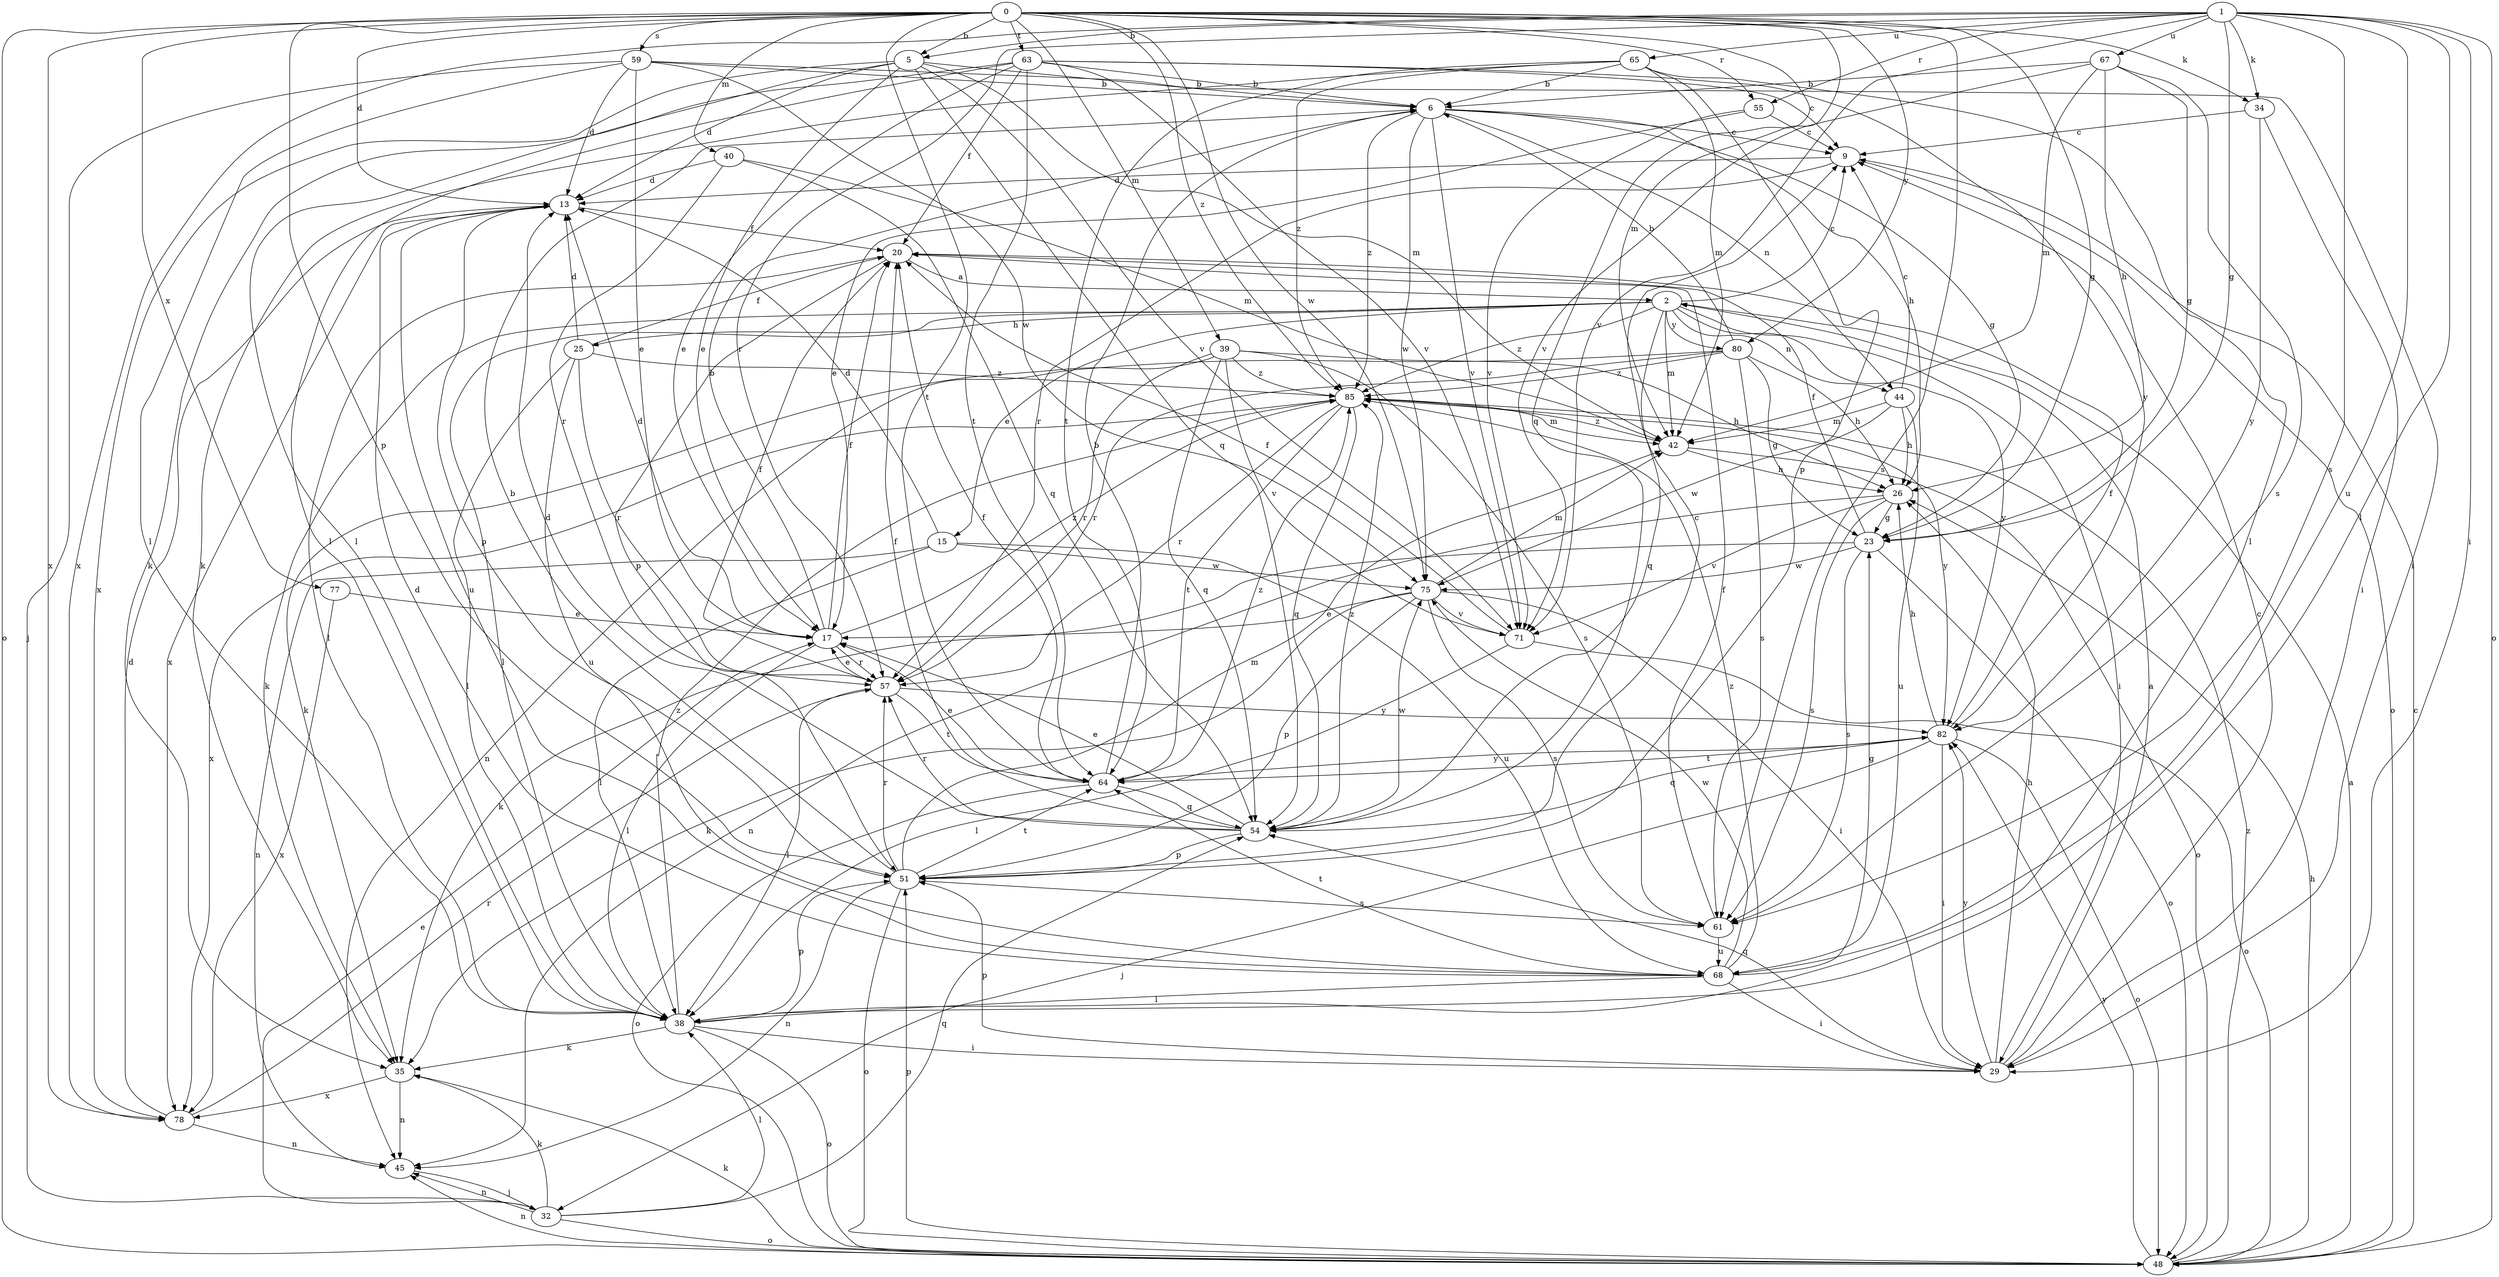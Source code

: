 strict digraph  {
0;
1;
2;
5;
6;
9;
13;
15;
17;
20;
23;
25;
26;
29;
32;
34;
35;
38;
39;
40;
42;
44;
45;
48;
51;
54;
55;
57;
59;
61;
63;
64;
65;
67;
68;
71;
75;
77;
78;
80;
82;
85;
0 -> 5  [label=b];
0 -> 13  [label=d];
0 -> 23  [label=g];
0 -> 34  [label=k];
0 -> 39  [label=m];
0 -> 40  [label=m];
0 -> 42  [label=m];
0 -> 48  [label=o];
0 -> 51  [label=p];
0 -> 54  [label=q];
0 -> 55  [label=r];
0 -> 59  [label=s];
0 -> 61  [label=s];
0 -> 63  [label=t];
0 -> 64  [label=t];
0 -> 75  [label=w];
0 -> 77  [label=x];
0 -> 78  [label=x];
0 -> 80  [label=y];
0 -> 85  [label=z];
1 -> 5  [label=b];
1 -> 23  [label=g];
1 -> 29  [label=i];
1 -> 34  [label=k];
1 -> 38  [label=l];
1 -> 48  [label=o];
1 -> 55  [label=r];
1 -> 57  [label=r];
1 -> 61  [label=s];
1 -> 65  [label=u];
1 -> 67  [label=u];
1 -> 68  [label=u];
1 -> 71  [label=v];
1 -> 78  [label=x];
2 -> 9  [label=c];
2 -> 15  [label=e];
2 -> 25  [label=h];
2 -> 29  [label=i];
2 -> 35  [label=k];
2 -> 38  [label=l];
2 -> 42  [label=m];
2 -> 44  [label=n];
2 -> 54  [label=q];
2 -> 80  [label=y];
2 -> 82  [label=y];
2 -> 85  [label=z];
5 -> 6  [label=b];
5 -> 13  [label=d];
5 -> 17  [label=e];
5 -> 38  [label=l];
5 -> 42  [label=m];
5 -> 54  [label=q];
5 -> 71  [label=v];
5 -> 78  [label=x];
6 -> 9  [label=c];
6 -> 23  [label=g];
6 -> 26  [label=h];
6 -> 44  [label=n];
6 -> 71  [label=v];
6 -> 75  [label=w];
6 -> 85  [label=z];
9 -> 13  [label=d];
9 -> 48  [label=o];
9 -> 57  [label=r];
13 -> 20  [label=f];
13 -> 51  [label=p];
13 -> 68  [label=u];
13 -> 78  [label=x];
15 -> 13  [label=d];
15 -> 38  [label=l];
15 -> 45  [label=n];
15 -> 68  [label=u];
15 -> 75  [label=w];
17 -> 6  [label=b];
17 -> 13  [label=d];
17 -> 20  [label=f];
17 -> 38  [label=l];
17 -> 57  [label=r];
17 -> 85  [label=z];
20 -> 2  [label=a];
20 -> 38  [label=l];
20 -> 51  [label=p];
23 -> 20  [label=f];
23 -> 35  [label=k];
23 -> 48  [label=o];
23 -> 61  [label=s];
23 -> 75  [label=w];
25 -> 13  [label=d];
25 -> 20  [label=f];
25 -> 38  [label=l];
25 -> 57  [label=r];
25 -> 68  [label=u];
25 -> 85  [label=z];
26 -> 23  [label=g];
26 -> 45  [label=n];
26 -> 61  [label=s];
26 -> 71  [label=v];
29 -> 2  [label=a];
29 -> 9  [label=c];
29 -> 26  [label=h];
29 -> 51  [label=p];
29 -> 54  [label=q];
29 -> 82  [label=y];
32 -> 17  [label=e];
32 -> 35  [label=k];
32 -> 38  [label=l];
32 -> 45  [label=n];
32 -> 48  [label=o];
32 -> 54  [label=q];
34 -> 9  [label=c];
34 -> 29  [label=i];
34 -> 82  [label=y];
35 -> 45  [label=n];
35 -> 78  [label=x];
38 -> 29  [label=i];
38 -> 35  [label=k];
38 -> 48  [label=o];
38 -> 51  [label=p];
38 -> 85  [label=z];
39 -> 26  [label=h];
39 -> 35  [label=k];
39 -> 54  [label=q];
39 -> 57  [label=r];
39 -> 61  [label=s];
39 -> 71  [label=v];
39 -> 85  [label=z];
40 -> 13  [label=d];
40 -> 42  [label=m];
40 -> 54  [label=q];
40 -> 57  [label=r];
42 -> 26  [label=h];
42 -> 48  [label=o];
42 -> 85  [label=z];
44 -> 9  [label=c];
44 -> 26  [label=h];
44 -> 42  [label=m];
44 -> 68  [label=u];
44 -> 75  [label=w];
45 -> 32  [label=j];
48 -> 2  [label=a];
48 -> 9  [label=c];
48 -> 26  [label=h];
48 -> 35  [label=k];
48 -> 45  [label=n];
48 -> 51  [label=p];
48 -> 82  [label=y];
48 -> 85  [label=z];
51 -> 6  [label=b];
51 -> 9  [label=c];
51 -> 42  [label=m];
51 -> 45  [label=n];
51 -> 48  [label=o];
51 -> 57  [label=r];
51 -> 61  [label=s];
51 -> 64  [label=t];
54 -> 13  [label=d];
54 -> 17  [label=e];
54 -> 20  [label=f];
54 -> 51  [label=p];
54 -> 57  [label=r];
54 -> 75  [label=w];
54 -> 85  [label=z];
55 -> 9  [label=c];
55 -> 17  [label=e];
55 -> 71  [label=v];
57 -> 17  [label=e];
57 -> 20  [label=f];
57 -> 38  [label=l];
57 -> 64  [label=t];
57 -> 82  [label=y];
59 -> 6  [label=b];
59 -> 13  [label=d];
59 -> 17  [label=e];
59 -> 29  [label=i];
59 -> 32  [label=j];
59 -> 38  [label=l];
59 -> 75  [label=w];
61 -> 20  [label=f];
61 -> 68  [label=u];
63 -> 6  [label=b];
63 -> 9  [label=c];
63 -> 17  [label=e];
63 -> 20  [label=f];
63 -> 35  [label=k];
63 -> 38  [label=l];
63 -> 64  [label=t];
63 -> 71  [label=v];
63 -> 82  [label=y];
64 -> 6  [label=b];
64 -> 17  [label=e];
64 -> 20  [label=f];
64 -> 48  [label=o];
64 -> 54  [label=q];
64 -> 82  [label=y];
64 -> 85  [label=z];
65 -> 6  [label=b];
65 -> 35  [label=k];
65 -> 38  [label=l];
65 -> 42  [label=m];
65 -> 51  [label=p];
65 -> 64  [label=t];
65 -> 85  [label=z];
67 -> 6  [label=b];
67 -> 23  [label=g];
67 -> 26  [label=h];
67 -> 42  [label=m];
67 -> 61  [label=s];
67 -> 71  [label=v];
68 -> 13  [label=d];
68 -> 23  [label=g];
68 -> 29  [label=i];
68 -> 38  [label=l];
68 -> 64  [label=t];
68 -> 75  [label=w];
68 -> 85  [label=z];
71 -> 20  [label=f];
71 -> 38  [label=l];
71 -> 48  [label=o];
75 -> 17  [label=e];
75 -> 29  [label=i];
75 -> 35  [label=k];
75 -> 42  [label=m];
75 -> 51  [label=p];
75 -> 61  [label=s];
75 -> 71  [label=v];
77 -> 17  [label=e];
77 -> 78  [label=x];
78 -> 13  [label=d];
78 -> 45  [label=n];
78 -> 57  [label=r];
80 -> 6  [label=b];
80 -> 23  [label=g];
80 -> 26  [label=h];
80 -> 45  [label=n];
80 -> 57  [label=r];
80 -> 61  [label=s];
80 -> 85  [label=z];
82 -> 20  [label=f];
82 -> 26  [label=h];
82 -> 29  [label=i];
82 -> 32  [label=j];
82 -> 48  [label=o];
82 -> 54  [label=q];
82 -> 64  [label=t];
85 -> 42  [label=m];
85 -> 54  [label=q];
85 -> 57  [label=r];
85 -> 64  [label=t];
85 -> 78  [label=x];
85 -> 82  [label=y];
}
